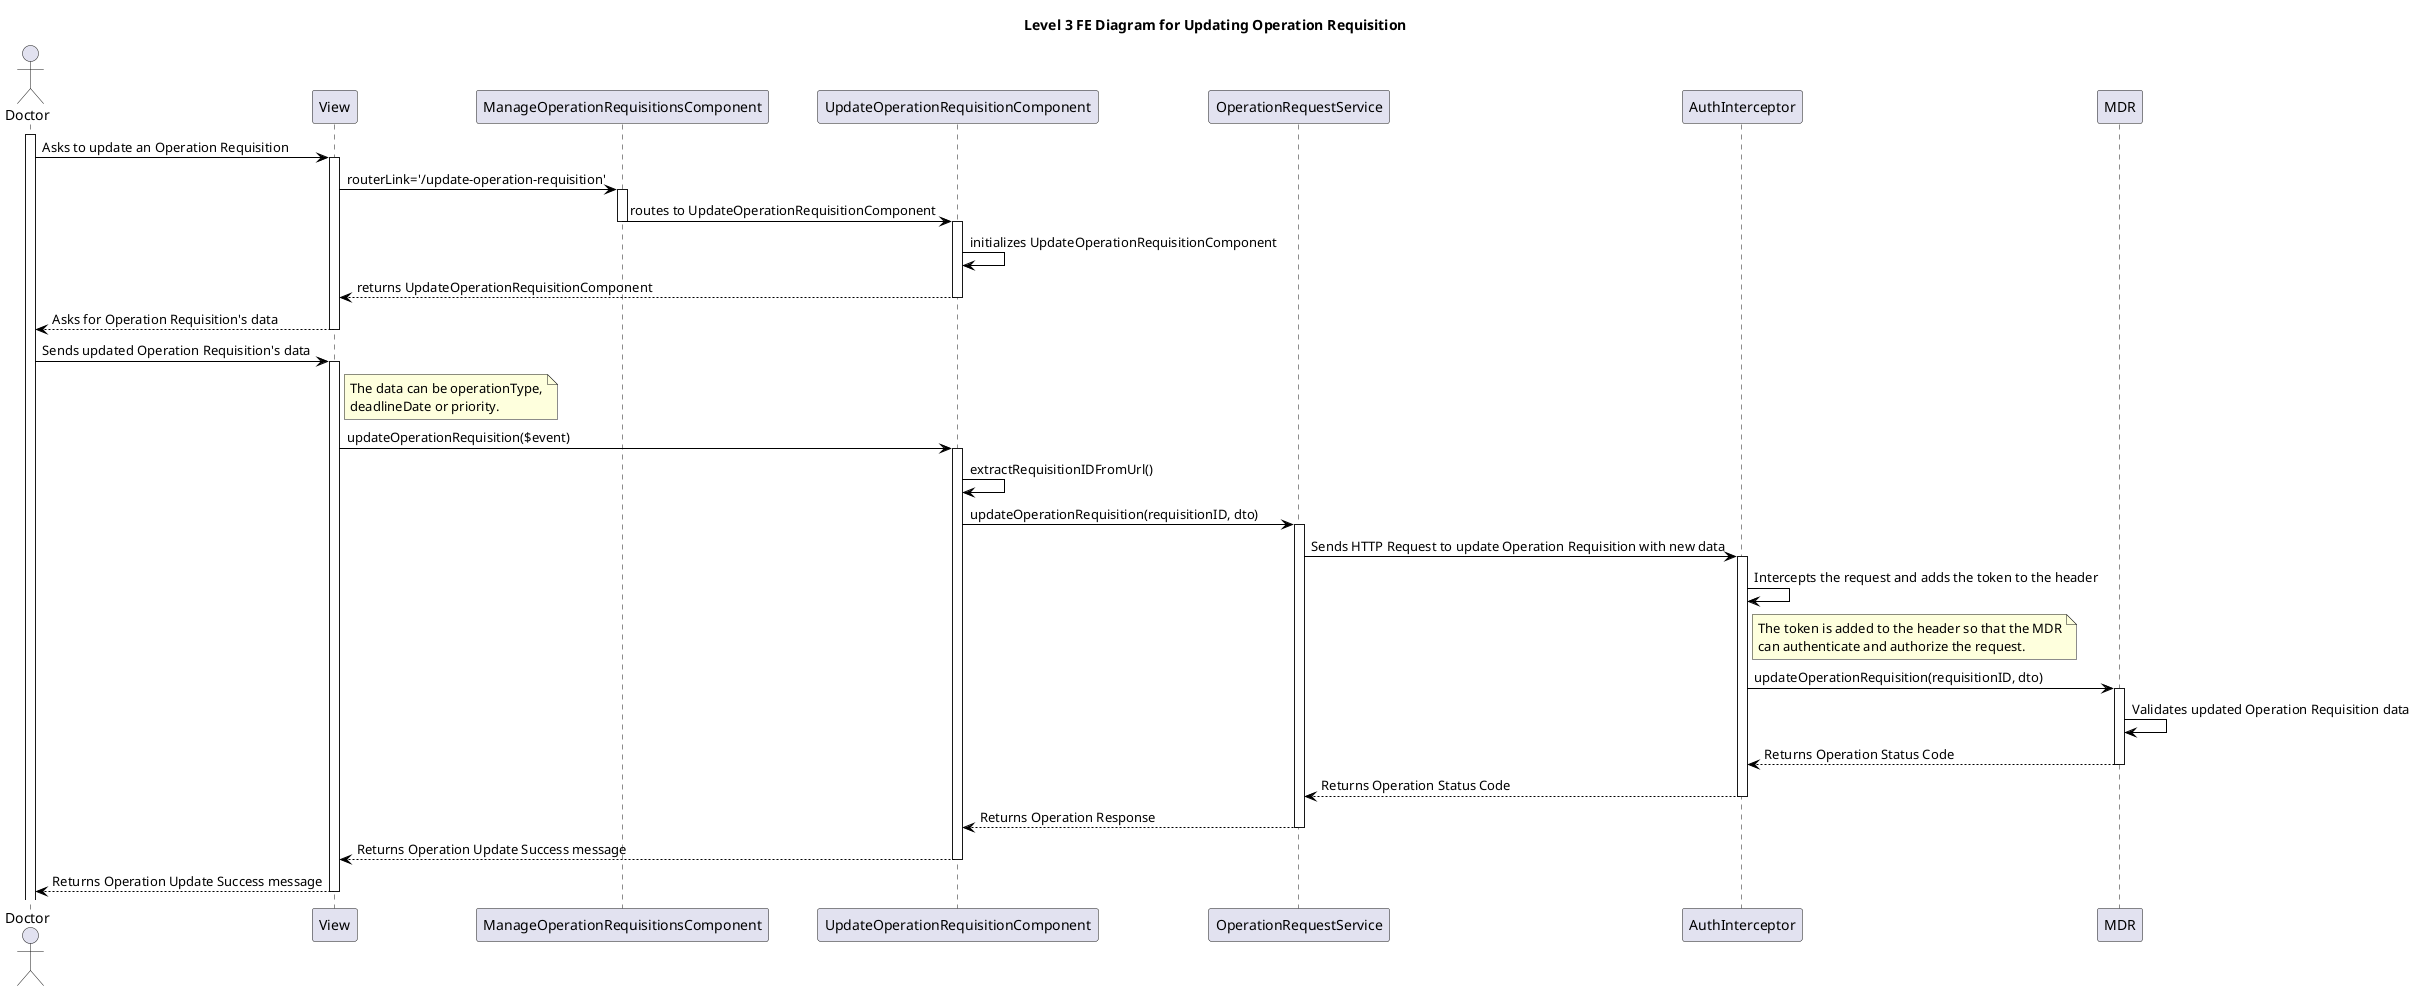 @startuml level_3_FE

title Level 3 FE Diagram for Updating Operation Requisition

hide empty members
'skinparam Linetype ortho

skinparam class {
    BackgroundColor<<valueObject>> #D6EAF8
    BackgroundColor<<root>> #FDEBD0
    BackgroundColor<<service>> #D1F2EB
    BackgroundColor #FEF9E7
    ArrowColor Black
}

skinparam package {
    BackgroundColor #EBF5FB
}

actor Doctor as D
participant "View" as V
participant "ManageOperationRequisitionsComponent" as MOC
participant "UpdateOperationRequisitionComponent" as UORC
participant "OperationRequestService" as ORS
participant "AuthInterceptor" as AI
participant "MDR" as MDR

activate D
D -> V: Asks to update an Operation Requisition
activate V
V -> MOC: routerLink='/update-operation-requisition'
activate MOC
MOC -> UORC: routes to UpdateOperationRequisitionComponent
deactivate MOC
activate UORC
UORC -> UORC: initializes UpdateOperationRequisitionComponent
UORC --> V: returns UpdateOperationRequisitionComponent
deactivate UORC
V --> D: Asks for Operation Requisition's data
deactivate V
D -> V: Sends updated Operation Requisition's data
note right of V: The data can be operationType,\ndeadlineDate or priority.
activate V
V -> UORC: updateOperationRequisition($event)
activate UORC
UORC -> UORC: extractRequisitionIDFromUrl()
UORC -> ORS: updateOperationRequisition(requisitionID, dto)
activate ORS
ORS -> AI: Sends HTTP Request to update Operation Requisition with new data
activate AI
AI -> AI: Intercepts the request and adds the token to the header
note right of AI
    The token is added to the header so that the MDR
    can authenticate and authorize the request.
end note
AI -> MDR: updateOperationRequisition(requisitionID, dto)
activate MDR
MDR -> MDR: Validates updated Operation Requisition data
MDR --> AI: Returns Operation Status Code
deactivate MDR
AI --> ORS: Returns Operation Status Code
deactivate AI
ORS --> UORC: Returns Operation Response
deactivate ORS
UORC --> V: Returns Operation Update Success message
deactivate UORC
V --> D: Returns Operation Update Success message
deactivate V

@enduml